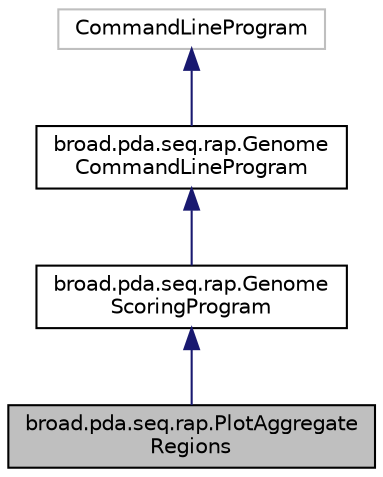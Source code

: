digraph "broad.pda.seq.rap.PlotAggregateRegions"
{
  edge [fontname="Helvetica",fontsize="10",labelfontname="Helvetica",labelfontsize="10"];
  node [fontname="Helvetica",fontsize="10",shape=record];
  Node1 [label="broad.pda.seq.rap.PlotAggregate\lRegions",height=0.2,width=0.4,color="black", fillcolor="grey75", style="filled" fontcolor="black"];
  Node2 -> Node1 [dir="back",color="midnightblue",fontsize="10",style="solid",fontname="Helvetica"];
  Node2 [label="broad.pda.seq.rap.Genome\lScoringProgram",height=0.2,width=0.4,color="black", fillcolor="white", style="filled",URL="$classbroad_1_1pda_1_1seq_1_1rap_1_1_genome_scoring_program.html"];
  Node3 -> Node2 [dir="back",color="midnightblue",fontsize="10",style="solid",fontname="Helvetica"];
  Node3 [label="broad.pda.seq.rap.Genome\lCommandLineProgram",height=0.2,width=0.4,color="black", fillcolor="white", style="filled",URL="$classbroad_1_1pda_1_1seq_1_1rap_1_1_genome_command_line_program.html"];
  Node4 -> Node3 [dir="back",color="midnightblue",fontsize="10",style="solid",fontname="Helvetica"];
  Node4 [label="CommandLineProgram",height=0.2,width=0.4,color="grey75", fillcolor="white", style="filled"];
}
